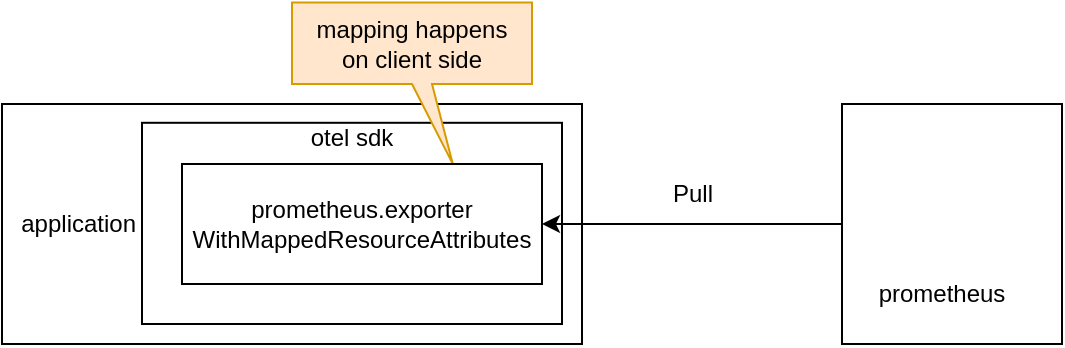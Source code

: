 <mxfile version="22.1.4" type="github">
  <diagram name="Page-1" id="Kv-syJiw0GcIvBqv4stt">
    <mxGraphModel dx="1026" dy="569" grid="1" gridSize="10" guides="1" tooltips="1" connect="1" arrows="1" fold="1" page="1" pageScale="1" pageWidth="850" pageHeight="1100" math="0" shadow="0">
      <root>
        <mxCell id="0" />
        <mxCell id="1" parent="0" />
        <mxCell id="0-Iu9_5RtlUPmFQVx73P-2" value="" style="rounded=0;whiteSpace=wrap;html=1;" vertex="1" parent="1">
          <mxGeometry x="440" y="280" width="110" height="120" as="geometry" />
        </mxCell>
        <mxCell id="0-Iu9_5RtlUPmFQVx73P-3" value="application&amp;nbsp; &amp;nbsp; &amp;nbsp; &amp;nbsp; &amp;nbsp; &amp;nbsp; &amp;nbsp; &amp;nbsp; &amp;nbsp; &amp;nbsp; &amp;nbsp; &amp;nbsp; &amp;nbsp; &amp;nbsp; &amp;nbsp; &amp;nbsp; &amp;nbsp; &amp;nbsp; &amp;nbsp; &amp;nbsp; &amp;nbsp; &amp;nbsp; &amp;nbsp; &amp;nbsp; &amp;nbsp; &amp;nbsp; &amp;nbsp; &amp;nbsp; &amp;nbsp; &amp;nbsp; &amp;nbsp; &amp;nbsp;&amp;nbsp;" style="rounded=0;whiteSpace=wrap;html=1;" vertex="1" parent="1">
          <mxGeometry x="20" y="280" width="290" height="120" as="geometry" />
        </mxCell>
        <mxCell id="0-Iu9_5RtlUPmFQVx73P-4" value="" style="shape=image;verticalLabelPosition=bottom;labelBackgroundColor=default;verticalAlign=top;aspect=fixed;imageAspect=0;image=https://static-00.iconduck.com/assets.00/prometheus-icon-511x512-1vmxbcxr.png;" vertex="1" parent="1">
          <mxGeometry x="460" y="289.6" width="70.66" height="70.8" as="geometry" />
        </mxCell>
        <mxCell id="0-Iu9_5RtlUPmFQVx73P-6" value="otel sdk&lt;br&gt;&lt;br&gt;&lt;br&gt;&lt;br&gt;&lt;br&gt;&lt;br&gt;&amp;nbsp; &amp;nbsp; &amp;nbsp; &amp;nbsp; &amp;nbsp; &amp;nbsp; &amp;nbsp; &amp;nbsp; &amp;nbsp; &amp;nbsp; &amp;nbsp; &amp;nbsp; &amp;nbsp; &amp;nbsp; &amp;nbsp; &amp;nbsp; &amp;nbsp; &amp;nbsp; &amp;nbsp; &amp;nbsp; &amp;nbsp; &amp;nbsp; &amp;nbsp;&amp;nbsp;" style="rounded=0;whiteSpace=wrap;html=1;" vertex="1" parent="1">
          <mxGeometry x="90" y="289.4" width="210" height="100.6" as="geometry" />
        </mxCell>
        <mxCell id="0-Iu9_5RtlUPmFQVx73P-9" value="prometheus" style="text;html=1;strokeColor=none;fillColor=none;align=center;verticalAlign=middle;whiteSpace=wrap;rounded=0;" vertex="1" parent="1">
          <mxGeometry x="460.44" y="360.4" width="60" height="30" as="geometry" />
        </mxCell>
        <mxCell id="0-Iu9_5RtlUPmFQVx73P-17" value="mapping happens&lt;br&gt;on client side" style="shape=callout;whiteSpace=wrap;html=1;perimeter=calloutPerimeter;base=10;size=40;position=0.5;position2=0.67;fillColor=#ffe6cc;strokeColor=#d79b00;" vertex="1" parent="1">
          <mxGeometry x="165" y="229.2" width="120" height="80.8" as="geometry" />
        </mxCell>
        <mxCell id="0-Iu9_5RtlUPmFQVx73P-19" value="Pull" style="text;html=1;align=center;verticalAlign=middle;resizable=0;points=[];autosize=1;strokeColor=none;fillColor=none;" vertex="1" parent="1">
          <mxGeometry x="345" y="310" width="40" height="30" as="geometry" />
        </mxCell>
        <mxCell id="0-Iu9_5RtlUPmFQVx73P-20" value="prometheus.exporter&lt;br&gt;WithMappedResourceAttributes" style="rounded=0;whiteSpace=wrap;html=1;" vertex="1" parent="1">
          <mxGeometry x="110" y="310" width="180" height="60" as="geometry" />
        </mxCell>
        <mxCell id="0-Iu9_5RtlUPmFQVx73P-21" style="edgeStyle=orthogonalEdgeStyle;rounded=0;orthogonalLoop=1;jettySize=auto;html=1;exitX=0;exitY=0.5;exitDx=0;exitDy=0;entryX=1;entryY=0.5;entryDx=0;entryDy=0;" edge="1" parent="1" source="0-Iu9_5RtlUPmFQVx73P-2" target="0-Iu9_5RtlUPmFQVx73P-20">
          <mxGeometry relative="1" as="geometry" />
        </mxCell>
      </root>
    </mxGraphModel>
  </diagram>
</mxfile>
